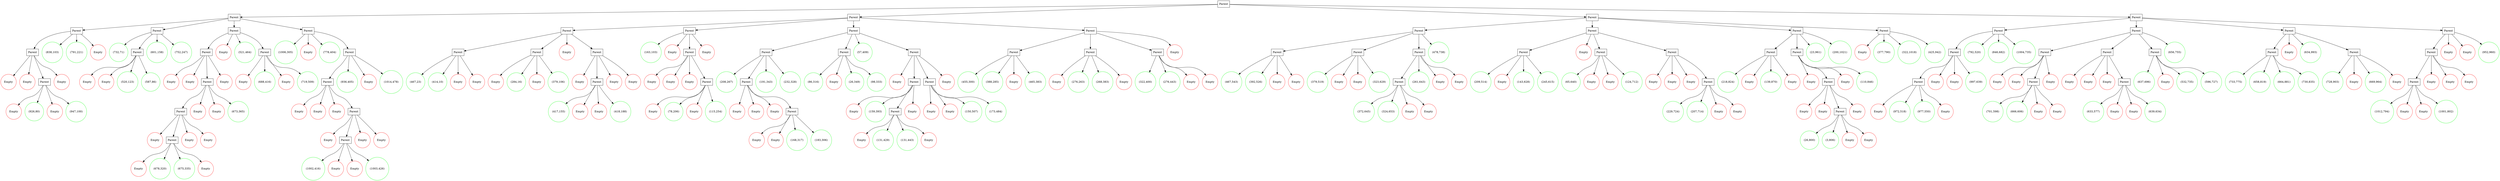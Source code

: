 digraph quadtree {
    thing1[shape=box,color=black,label="Parent"];
    thing2[shape=box,color=black,label="Parent"];
    thing3[shape=box,color=black,label="Parent"];
    thing4[shape=box,color=black,label="Parent"];
    thing5 [shape=circle,color=red,label="Empty"];
    thing6 [shape=circle,color=red,label="Empty"];
    thing7[shape=box,color=black,label="Parent"];
    thing8 [shape=circle,color=red,label="Empty"];
    thing9[shape=circle,color=green,label="(926,80)"];
    thing10 [shape=circle,color=red,label="Empty"];
    thing11[shape=circle,color=green,label="(947,100)"];
    thing7 -> thing8;
    thing7 -> thing9;
    thing7 -> thing10;
    thing7 -> thing11;
    thing12 [shape=circle,color=red,label="Empty"];
    thing4 -> thing5;
    thing4 -> thing6;
    thing4 -> thing7;
    thing4 -> thing12;
    thing13[shape=circle,color=green,label="(838,103)"];
    thing14[shape=circle,color=green,label="(791,221)"];
    thing15 [shape=circle,color=red,label="Empty"];
    thing3 -> thing4;
    thing3 -> thing13;
    thing3 -> thing14;
    thing3 -> thing15;
    thing16[shape=box,color=black,label="Parent"];
    thing17[shape=circle,color=green,label="(732,71)"];
    thing18[shape=box,color=black,label="Parent"];
    thing19 [shape=circle,color=red,label="Empty"];
    thing20 [shape=circle,color=red,label="Empty"];
    thing21[shape=circle,color=green,label="(520,123)"];
    thing22[shape=circle,color=green,label="(587,86)"];
    thing18 -> thing19;
    thing18 -> thing20;
    thing18 -> thing21;
    thing18 -> thing22;
    thing23[shape=circle,color=green,label="(601,158)"];
    thing24[shape=circle,color=green,label="(752,247)"];
    thing16 -> thing17;
    thing16 -> thing18;
    thing16 -> thing23;
    thing16 -> thing24;
    thing25[shape=box,color=black,label="Parent"];
    thing26[shape=box,color=black,label="Parent"];
    thing27 [shape=circle,color=red,label="Empty"];
    thing28 [shape=circle,color=red,label="Empty"];
    thing29[shape=box,color=black,label="Parent"];
    thing30[shape=box,color=black,label="Parent"];
    thing31 [shape=circle,color=red,label="Empty"];
    thing32[shape=box,color=black,label="Parent"];
    thing33 [shape=circle,color=red,label="Empty"];
    thing34[shape=circle,color=green,label="(678,320)"];
    thing35[shape=circle,color=green,label="(675,335)"];
    thing36 [shape=circle,color=red,label="Empty"];
    thing32 -> thing33;
    thing32 -> thing34;
    thing32 -> thing35;
    thing32 -> thing36;
    thing37 [shape=circle,color=red,label="Empty"];
    thing38 [shape=circle,color=red,label="Empty"];
    thing30 -> thing31;
    thing30 -> thing32;
    thing30 -> thing37;
    thing30 -> thing38;
    thing39 [shape=circle,color=red,label="Empty"];
    thing40 [shape=circle,color=red,label="Empty"];
    thing41[shape=circle,color=green,label="(673,365)"];
    thing29 -> thing30;
    thing29 -> thing39;
    thing29 -> thing40;
    thing29 -> thing41;
    thing42 [shape=circle,color=red,label="Empty"];
    thing26 -> thing27;
    thing26 -> thing28;
    thing26 -> thing29;
    thing26 -> thing42;
    thing43 [shape=circle,color=red,label="Empty"];
    thing44[shape=circle,color=green,label="(521,464)"];
    thing45[shape=box,color=black,label="Parent"];
    thing46 [shape=circle,color=red,label="Empty"];
    thing47[shape=circle,color=green,label="(688,416)"];
    thing48 [shape=circle,color=red,label="Empty"];
    thing49[shape=circle,color=green,label="(719,509)"];
    thing45 -> thing46;
    thing45 -> thing47;
    thing45 -> thing48;
    thing45 -> thing49;
    thing25 -> thing26;
    thing25 -> thing43;
    thing25 -> thing44;
    thing25 -> thing45;
    thing50[shape=box,color=black,label="Parent"];
    thing51[shape=circle,color=green,label="(1006,305)"];
    thing52 [shape=circle,color=red,label="Empty"];
    thing53[shape=circle,color=green,label="(778,404)"];
    thing54[shape=box,color=black,label="Parent"];
    thing55[shape=box,color=black,label="Parent"];
    thing56 [shape=circle,color=red,label="Empty"];
    thing57 [shape=circle,color=red,label="Empty"];
    thing58 [shape=circle,color=red,label="Empty"];
    thing59[shape=box,color=black,label="Parent"];
    thing60 [shape=circle,color=red,label="Empty"];
    thing61[shape=box,color=black,label="Parent"];
    thing62[shape=circle,color=green,label="(1002,416)"];
    thing63 [shape=circle,color=red,label="Empty"];
    thing64 [shape=circle,color=red,label="Empty"];
    thing65[shape=circle,color=green,label="(1003,426)"];
    thing61 -> thing62;
    thing61 -> thing63;
    thing61 -> thing64;
    thing61 -> thing65;
    thing66 [shape=circle,color=red,label="Empty"];
    thing67 [shape=circle,color=red,label="Empty"];
    thing59 -> thing60;
    thing59 -> thing61;
    thing59 -> thing66;
    thing59 -> thing67;
    thing55 -> thing56;
    thing55 -> thing57;
    thing55 -> thing58;
    thing55 -> thing59;
    thing68[shape=circle,color=green,label="(936,405)"];
    thing69 [shape=circle,color=red,label="Empty"];
    thing70[shape=circle,color=green,label="(1014,478)"];
    thing54 -> thing55;
    thing54 -> thing68;
    thing54 -> thing69;
    thing54 -> thing70;
    thing50 -> thing51;
    thing50 -> thing52;
    thing50 -> thing53;
    thing50 -> thing54;
    thing2 -> thing3;
    thing2 -> thing16;
    thing2 -> thing25;
    thing2 -> thing50;
    thing71[shape=box,color=black,label="Parent"];
    thing72[shape=box,color=black,label="Parent"];
    thing73[shape=box,color=black,label="Parent"];
    thing74[shape=circle,color=green,label="(467,23)"];
    thing75[shape=circle,color=green,label="(414,10)"];
    thing76 [shape=circle,color=red,label="Empty"];
    thing77 [shape=circle,color=red,label="Empty"];
    thing73 -> thing74;
    thing73 -> thing75;
    thing73 -> thing76;
    thing73 -> thing77;
    thing78[shape=box,color=black,label="Parent"];
    thing79 [shape=circle,color=red,label="Empty"];
    thing80[shape=circle,color=green,label="(284,16)"];
    thing81 [shape=circle,color=red,label="Empty"];
    thing82[shape=circle,color=green,label="(379,106)"];
    thing78 -> thing79;
    thing78 -> thing80;
    thing78 -> thing81;
    thing78 -> thing82;
    thing83 [shape=circle,color=red,label="Empty"];
    thing84[shape=box,color=black,label="Parent"];
    thing85 [shape=circle,color=red,label="Empty"];
    thing86[shape=box,color=black,label="Parent"];
    thing87[shape=circle,color=green,label="(417,155)"];
    thing88 [shape=circle,color=red,label="Empty"];
    thing89 [shape=circle,color=red,label="Empty"];
    thing90[shape=circle,color=green,label="(418,188)"];
    thing86 -> thing87;
    thing86 -> thing88;
    thing86 -> thing89;
    thing86 -> thing90;
    thing91 [shape=circle,color=red,label="Empty"];
    thing92 [shape=circle,color=red,label="Empty"];
    thing84 -> thing85;
    thing84 -> thing86;
    thing84 -> thing91;
    thing84 -> thing92;
    thing72 -> thing73;
    thing72 -> thing78;
    thing72 -> thing83;
    thing72 -> thing84;
    thing93[shape=box,color=black,label="Parent"];
    thing94[shape=circle,color=green,label="(163,103)"];
    thing95 [shape=circle,color=red,label="Empty"];
    thing96[shape=box,color=black,label="Parent"];
    thing97 [shape=circle,color=red,label="Empty"];
    thing98 [shape=circle,color=red,label="Empty"];
    thing99 [shape=circle,color=red,label="Empty"];
    thing100[shape=box,color=black,label="Parent"];
    thing101 [shape=circle,color=red,label="Empty"];
    thing102[shape=circle,color=green,label="(78,206)"];
    thing103 [shape=circle,color=red,label="Empty"];
    thing104[shape=circle,color=green,label="(115,254)"];
    thing100 -> thing101;
    thing100 -> thing102;
    thing100 -> thing103;
    thing100 -> thing104;
    thing96 -> thing97;
    thing96 -> thing98;
    thing96 -> thing99;
    thing96 -> thing100;
    thing105 [shape=circle,color=red,label="Empty"];
    thing93 -> thing94;
    thing93 -> thing95;
    thing93 -> thing96;
    thing93 -> thing105;
    thing106[shape=box,color=black,label="Parent"];
    thing107[shape=box,color=black,label="Parent"];
    thing108[shape=circle,color=green,label="(208,267)"];
    thing109[shape=box,color=black,label="Parent"];
    thing110 [shape=circle,color=red,label="Empty"];
    thing111 [shape=circle,color=red,label="Empty"];
    thing112 [shape=circle,color=red,label="Empty"];
    thing113[shape=box,color=black,label="Parent"];
    thing114 [shape=circle,color=red,label="Empty"];
    thing115 [shape=circle,color=red,label="Empty"];
    thing116[shape=circle,color=green,label="(168,317)"];
    thing117[shape=circle,color=green,label="(183,306)"];
    thing113 -> thing114;
    thing113 -> thing115;
    thing113 -> thing116;
    thing113 -> thing117;
    thing109 -> thing110;
    thing109 -> thing111;
    thing109 -> thing112;
    thing109 -> thing113;
    thing118[shape=circle,color=green,label="(191,343)"];
    thing119[shape=circle,color=green,label="(232,328)"];
    thing107 -> thing108;
    thing107 -> thing109;
    thing107 -> thing118;
    thing107 -> thing119;
    thing120[shape=box,color=black,label="Parent"];
    thing121[shape=circle,color=green,label="(86,316)"];
    thing122 [shape=circle,color=red,label="Empty"];
    thing123[shape=circle,color=green,label="(26,349)"];
    thing124[shape=circle,color=green,label="(98,333)"];
    thing120 -> thing121;
    thing120 -> thing122;
    thing120 -> thing123;
    thing120 -> thing124;
    thing125[shape=circle,color=green,label="(57,409)"];
    thing126[shape=box,color=black,label="Parent"];
    thing127 [shape=circle,color=red,label="Empty"];
    thing128[shape=box,color=black,label="Parent"];
    thing129 [shape=circle,color=red,label="Empty"];
    thing130[shape=circle,color=green,label="(159,393)"];
    thing131[shape=box,color=black,label="Parent"];
    thing132 [shape=circle,color=red,label="Empty"];
    thing133[shape=circle,color=green,label="(131,429)"];
    thing134[shape=circle,color=green,label="(131,443)"];
    thing135 [shape=circle,color=red,label="Empty"];
    thing131 -> thing132;
    thing131 -> thing133;
    thing131 -> thing134;
    thing131 -> thing135;
    thing136 [shape=circle,color=red,label="Empty"];
    thing128 -> thing129;
    thing128 -> thing130;
    thing128 -> thing131;
    thing128 -> thing136;
    thing137[shape=box,color=black,label="Parent"];
    thing138 [shape=circle,color=red,label="Empty"];
    thing139 [shape=circle,color=red,label="Empty"];
    thing140[shape=circle,color=green,label="(150,507)"];
    thing141[shape=circle,color=green,label="(173,484)"];
    thing137 -> thing138;
    thing137 -> thing139;
    thing137 -> thing140;
    thing137 -> thing141;
    thing142 [shape=circle,color=red,label="Empty"];
    thing126 -> thing127;
    thing126 -> thing128;
    thing126 -> thing137;
    thing126 -> thing142;
    thing106 -> thing107;
    thing106 -> thing120;
    thing106 -> thing125;
    thing106 -> thing126;
    thing143[shape=box,color=black,label="Parent"];
    thing144[shape=box,color=black,label="Parent"];
    thing145[shape=circle,color=green,label="(455,300)"];
    thing146[shape=circle,color=green,label="(388,285)"];
    thing147 [shape=circle,color=red,label="Empty"];
    thing148[shape=circle,color=green,label="(465,383)"];
    thing144 -> thing145;
    thing144 -> thing146;
    thing144 -> thing147;
    thing144 -> thing148;
    thing149[shape=box,color=black,label="Parent"];
    thing150 [shape=circle,color=red,label="Empty"];
    thing151[shape=circle,color=green,label="(276,263)"];
    thing152[shape=circle,color=green,label="(268,383)"];
    thing153 [shape=circle,color=red,label="Empty"];
    thing149 -> thing150;
    thing149 -> thing151;
    thing149 -> thing152;
    thing149 -> thing153;
    thing154[shape=box,color=black,label="Parent"];
    thing155[shape=circle,color=green,label="(322,400)"];
    thing156[shape=circle,color=green,label="(276,443)"];
    thing157 [shape=circle,color=red,label="Empty"];
    thing158 [shape=circle,color=red,label="Empty"];
    thing154 -> thing155;
    thing154 -> thing156;
    thing154 -> thing157;
    thing154 -> thing158;
    thing159 [shape=circle,color=red,label="Empty"];
    thing143 -> thing144;
    thing143 -> thing149;
    thing143 -> thing154;
    thing143 -> thing159;
    thing71 -> thing72;
    thing71 -> thing93;
    thing71 -> thing106;
    thing71 -> thing143;
    thing160[shape=box,color=black,label="Parent"];
    thing161[shape=box,color=black,label="Parent"];
    thing162[shape=box,color=black,label="Parent"];
    thing163[shape=circle,color=green,label="(467,543)"];
    thing164[shape=circle,color=green,label="(392,526)"];
    thing165 [shape=circle,color=red,label="Empty"];
    thing166 [shape=circle,color=red,label="Empty"];
    thing162 -> thing163;
    thing162 -> thing164;
    thing162 -> thing165;
    thing162 -> thing166;
    thing167[shape=box,color=black,label="Parent"];
    thing168[shape=circle,color=green,label="(379,519)"];
    thing169 [shape=circle,color=red,label="Empty"];
    thing170 [shape=circle,color=red,label="Empty"];
    thing171[shape=circle,color=green,label="(323,629)"];
    thing167 -> thing168;
    thing167 -> thing169;
    thing167 -> thing170;
    thing167 -> thing171;
    thing172[shape=box,color=black,label="Parent"];
    thing173[shape=box,color=black,label="Parent"];
    thing174[shape=circle,color=green,label="(372,645)"];
    thing175[shape=circle,color=green,label="(324,653)"];
    thing176 [shape=circle,color=red,label="Empty"];
    thing177 [shape=circle,color=red,label="Empty"];
    thing173 -> thing174;
    thing173 -> thing175;
    thing173 -> thing176;
    thing173 -> thing177;
    thing178[shape=circle,color=green,label="(261,643)"];
    thing179 [shape=circle,color=red,label="Empty"];
    thing180 [shape=circle,color=red,label="Empty"];
    thing172 -> thing173;
    thing172 -> thing178;
    thing172 -> thing179;
    thing172 -> thing180;
    thing181[shape=circle,color=green,label="(478,738)"];
    thing161 -> thing162;
    thing161 -> thing167;
    thing161 -> thing172;
    thing161 -> thing181;
    thing182[shape=box,color=black,label="Parent"];
    thing183[shape=box,color=black,label="Parent"];
    thing184[shape=circle,color=green,label="(209,514)"];
    thing185 [shape=circle,color=red,label="Empty"];
    thing186[shape=circle,color=green,label="(143,628)"];
    thing187[shape=circle,color=green,label="(245,615)"];
    thing183 -> thing184;
    thing183 -> thing185;
    thing183 -> thing186;
    thing183 -> thing187;
    thing188 [shape=circle,color=red,label="Empty"];
    thing189[shape=box,color=black,label="Parent"];
    thing190[shape=circle,color=green,label="(65,640)"];
    thing191 [shape=circle,color=red,label="Empty"];
    thing192 [shape=circle,color=red,label="Empty"];
    thing193[shape=circle,color=green,label="(124,712)"];
    thing189 -> thing190;
    thing189 -> thing191;
    thing189 -> thing192;
    thing189 -> thing193;
    thing194[shape=box,color=black,label="Parent"];
    thing195 [shape=circle,color=red,label="Empty"];
    thing196 [shape=circle,color=red,label="Empty"];
    thing197 [shape=circle,color=red,label="Empty"];
    thing198[shape=box,color=black,label="Parent"];
    thing199[shape=circle,color=green,label="(229,724)"];
    thing200[shape=circle,color=green,label="(207,714)"];
    thing201 [shape=circle,color=red,label="Empty"];
    thing202 [shape=circle,color=red,label="Empty"];
    thing198 -> thing199;
    thing198 -> thing200;
    thing198 -> thing201;
    thing198 -> thing202;
    thing194 -> thing195;
    thing194 -> thing196;
    thing194 -> thing197;
    thing194 -> thing198;
    thing182 -> thing183;
    thing182 -> thing188;
    thing182 -> thing189;
    thing182 -> thing194;
    thing203[shape=box,color=black,label="Parent"];
    thing204[shape=box,color=black,label="Parent"];
    thing205[shape=circle,color=green,label="(218,824)"];
    thing206 [shape=circle,color=red,label="Empty"];
    thing207[shape=circle,color=green,label="(139,870)"];
    thing208 [shape=circle,color=red,label="Empty"];
    thing204 -> thing205;
    thing204 -> thing206;
    thing204 -> thing207;
    thing204 -> thing208;
    thing209[shape=box,color=black,label="Parent"];
    thing210 [shape=circle,color=red,label="Empty"];
    thing211[shape=box,color=black,label="Parent"];
    thing212 [shape=circle,color=red,label="Empty"];
    thing213 [shape=circle,color=red,label="Empty"];
    thing214[shape=box,color=black,label="Parent"];
    thing215[shape=circle,color=green,label="(26,800)"];
    thing216[shape=circle,color=green,label="(3,806)"];
    thing217 [shape=circle,color=red,label="Empty"];
    thing218 [shape=circle,color=red,label="Empty"];
    thing214 -> thing215;
    thing214 -> thing216;
    thing214 -> thing217;
    thing214 -> thing218;
    thing219 [shape=circle,color=red,label="Empty"];
    thing211 -> thing212;
    thing211 -> thing213;
    thing211 -> thing214;
    thing211 -> thing219;
    thing220 [shape=circle,color=red,label="Empty"];
    thing221[shape=circle,color=green,label="(110,846)"];
    thing209 -> thing210;
    thing209 -> thing211;
    thing209 -> thing220;
    thing209 -> thing221;
    thing222[shape=circle,color=green,label="(23,961)"];
    thing223[shape=circle,color=green,label="(200,1021)"];
    thing203 -> thing204;
    thing203 -> thing209;
    thing203 -> thing222;
    thing203 -> thing223;
    thing224[shape=box,color=black,label="Parent"];
    thing225 [shape=circle,color=red,label="Empty"];
    thing226[shape=circle,color=green,label="(377,790)"];
    thing227[shape=circle,color=green,label="(322,1018)"];
    thing228[shape=circle,color=green,label="(425,942)"];
    thing224 -> thing225;
    thing224 -> thing226;
    thing224 -> thing227;
    thing224 -> thing228;
    thing160 -> thing161;
    thing160 -> thing182;
    thing160 -> thing203;
    thing160 -> thing224;
    thing229[shape=box,color=black,label="Parent"];
    thing230[shape=box,color=black,label="Parent"];
    thing231[shape=box,color=black,label="Parent"];
    thing232[shape=box,color=black,label="Parent"];
    thing233 [shape=circle,color=red,label="Empty"];
    thing234[shape=circle,color=green,label="(972,518)"];
    thing235[shape=circle,color=green,label="(977,550)"];
    thing236 [shape=circle,color=red,label="Empty"];
    thing232 -> thing233;
    thing232 -> thing234;
    thing232 -> thing235;
    thing232 -> thing236;
    thing237 [shape=circle,color=red,label="Empty"];
    thing238 [shape=circle,color=red,label="Empty"];
    thing239[shape=circle,color=green,label="(997,639)"];
    thing231 -> thing232;
    thing231 -> thing237;
    thing231 -> thing238;
    thing231 -> thing239;
    thing240[shape=circle,color=green,label="(792,520)"];
    thing241[shape=circle,color=green,label="(846,682)"];
    thing242[shape=circle,color=green,label="(1004,735)"];
    thing230 -> thing231;
    thing230 -> thing240;
    thing230 -> thing241;
    thing230 -> thing242;
    thing243[shape=box,color=black,label="Parent"];
    thing244[shape=box,color=black,label="Parent"];
    thing245 [shape=circle,color=red,label="Empty"];
    thing246 [shape=circle,color=red,label="Empty"];
    thing247[shape=box,color=black,label="Parent"];
    thing248[shape=circle,color=green,label="(701,598)"];
    thing249[shape=circle,color=green,label="(666,606)"];
    thing250 [shape=circle,color=red,label="Empty"];
    thing251 [shape=circle,color=red,label="Empty"];
    thing247 -> thing248;
    thing247 -> thing249;
    thing247 -> thing250;
    thing247 -> thing251;
    thing252 [shape=circle,color=red,label="Empty"];
    thing244 -> thing245;
    thing244 -> thing246;
    thing244 -> thing247;
    thing244 -> thing252;
    thing253[shape=box,color=black,label="Parent"];
    thing254 [shape=circle,color=red,label="Empty"];
    thing255 [shape=circle,color=red,label="Empty"];
    thing256 [shape=circle,color=red,label="Empty"];
    thing257[shape=box,color=black,label="Parent"];
    thing258[shape=circle,color=green,label="(633,577)"];
    thing259 [shape=circle,color=red,label="Empty"];
    thing260 [shape=circle,color=red,label="Empty"];
    thing261[shape=circle,color=green,label="(639,634)"];
    thing257 -> thing258;
    thing257 -> thing259;
    thing257 -> thing260;
    thing257 -> thing261;
    thing253 -> thing254;
    thing253 -> thing255;
    thing253 -> thing256;
    thing253 -> thing257;
    thing262[shape=box,color=black,label="Parent"];
    thing263[shape=circle,color=green,label="(637,696)"];
    thing264 [shape=circle,color=red,label="Empty"];
    thing265[shape=circle,color=green,label="(532,735)"];
    thing266[shape=circle,color=green,label="(596,727)"];
    thing262 -> thing263;
    thing262 -> thing264;
    thing262 -> thing265;
    thing262 -> thing266;
    thing267[shape=circle,color=green,label="(656,755)"];
    thing243 -> thing244;
    thing243 -> thing253;
    thing243 -> thing262;
    thing243 -> thing267;
    thing268[shape=box,color=black,label="Parent"];
    thing269[shape=box,color=black,label="Parent"];
    thing270[shape=circle,color=green,label="(733,775)"];
    thing271[shape=circle,color=green,label="(658,819)"];
    thing272[shape=circle,color=green,label="(664,881)"];
    thing273[shape=circle,color=green,label="(730,835)"];
    thing269 -> thing270;
    thing269 -> thing271;
    thing269 -> thing272;
    thing269 -> thing273;
    thing274 [shape=circle,color=red,label="Empty"];
    thing275[shape=circle,color=green,label="(634,993)"];
    thing276[shape=box,color=black,label="Parent"];
    thing277[shape=circle,color=green,label="(728,903)"];
    thing278 [shape=circle,color=red,label="Empty"];
    thing279[shape=circle,color=green,label="(669,964)"];
    thing280 [shape=circle,color=red,label="Empty"];
    thing276 -> thing277;
    thing276 -> thing278;
    thing276 -> thing279;
    thing276 -> thing280;
    thing268 -> thing269;
    thing268 -> thing274;
    thing268 -> thing275;
    thing268 -> thing276;
    thing281[shape=box,color=black,label="Parent"];
    thing282[shape=box,color=black,label="Parent"];
    thing283[shape=box,color=black,label="Parent"];
    thing284[shape=circle,color=green,label="(1012,794)"];
    thing285 [shape=circle,color=red,label="Empty"];
    thing286 [shape=circle,color=red,label="Empty"];
    thing287[shape=circle,color=green,label="(1001,802)"];
    thing283 -> thing284;
    thing283 -> thing285;
    thing283 -> thing286;
    thing283 -> thing287;
    thing288 [shape=circle,color=red,label="Empty"];
    thing289 [shape=circle,color=red,label="Empty"];
    thing290 [shape=circle,color=red,label="Empty"];
    thing282 -> thing283;
    thing282 -> thing288;
    thing282 -> thing289;
    thing282 -> thing290;
    thing291 [shape=circle,color=red,label="Empty"];
    thing292 [shape=circle,color=red,label="Empty"];
    thing293[shape=circle,color=green,label="(952,960)"];
    thing281 -> thing282;
    thing281 -> thing291;
    thing281 -> thing292;
    thing281 -> thing293;
    thing229 -> thing230;
    thing229 -> thing243;
    thing229 -> thing268;
    thing229 -> thing281;
    thing1 -> thing2;
    thing1 -> thing71;
    thing1 -> thing160;
    thing1 -> thing229;
}